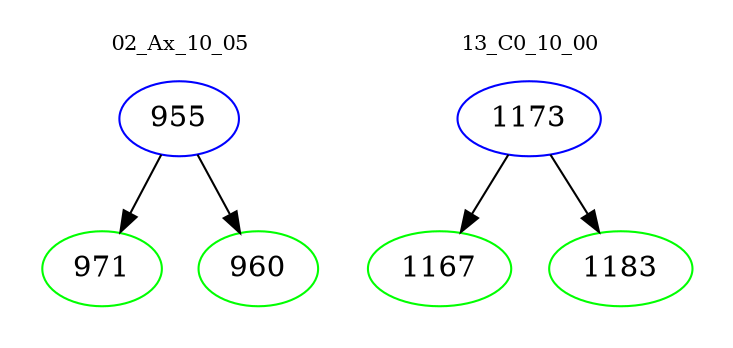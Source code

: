 digraph{
subgraph cluster_0 {
color = white
label = "02_Ax_10_05";
fontsize=10;
T0_955 [label="955", color="blue"]
T0_955 -> T0_971 [color="black"]
T0_971 [label="971", color="green"]
T0_955 -> T0_960 [color="black"]
T0_960 [label="960", color="green"]
}
subgraph cluster_1 {
color = white
label = "13_C0_10_00";
fontsize=10;
T1_1173 [label="1173", color="blue"]
T1_1173 -> T1_1167 [color="black"]
T1_1167 [label="1167", color="green"]
T1_1173 -> T1_1183 [color="black"]
T1_1183 [label="1183", color="green"]
}
}
